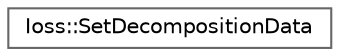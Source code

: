 digraph "Graphical Class Hierarchy"
{
 // INTERACTIVE_SVG=YES
 // LATEX_PDF_SIZE
  bgcolor="transparent";
  edge [fontname=Helvetica,fontsize=10,labelfontname=Helvetica,labelfontsize=10];
  node [fontname=Helvetica,fontsize=10,shape=box,height=0.2,width=0.4];
  rankdir="LR";
  Node0 [id="Node000000",label="Ioss::SetDecompositionData",height=0.2,width=0.4,color="grey40", fillcolor="white", style="filled",URL="$classIoss_1_1SetDecompositionData.html",tooltip=" "];
}
